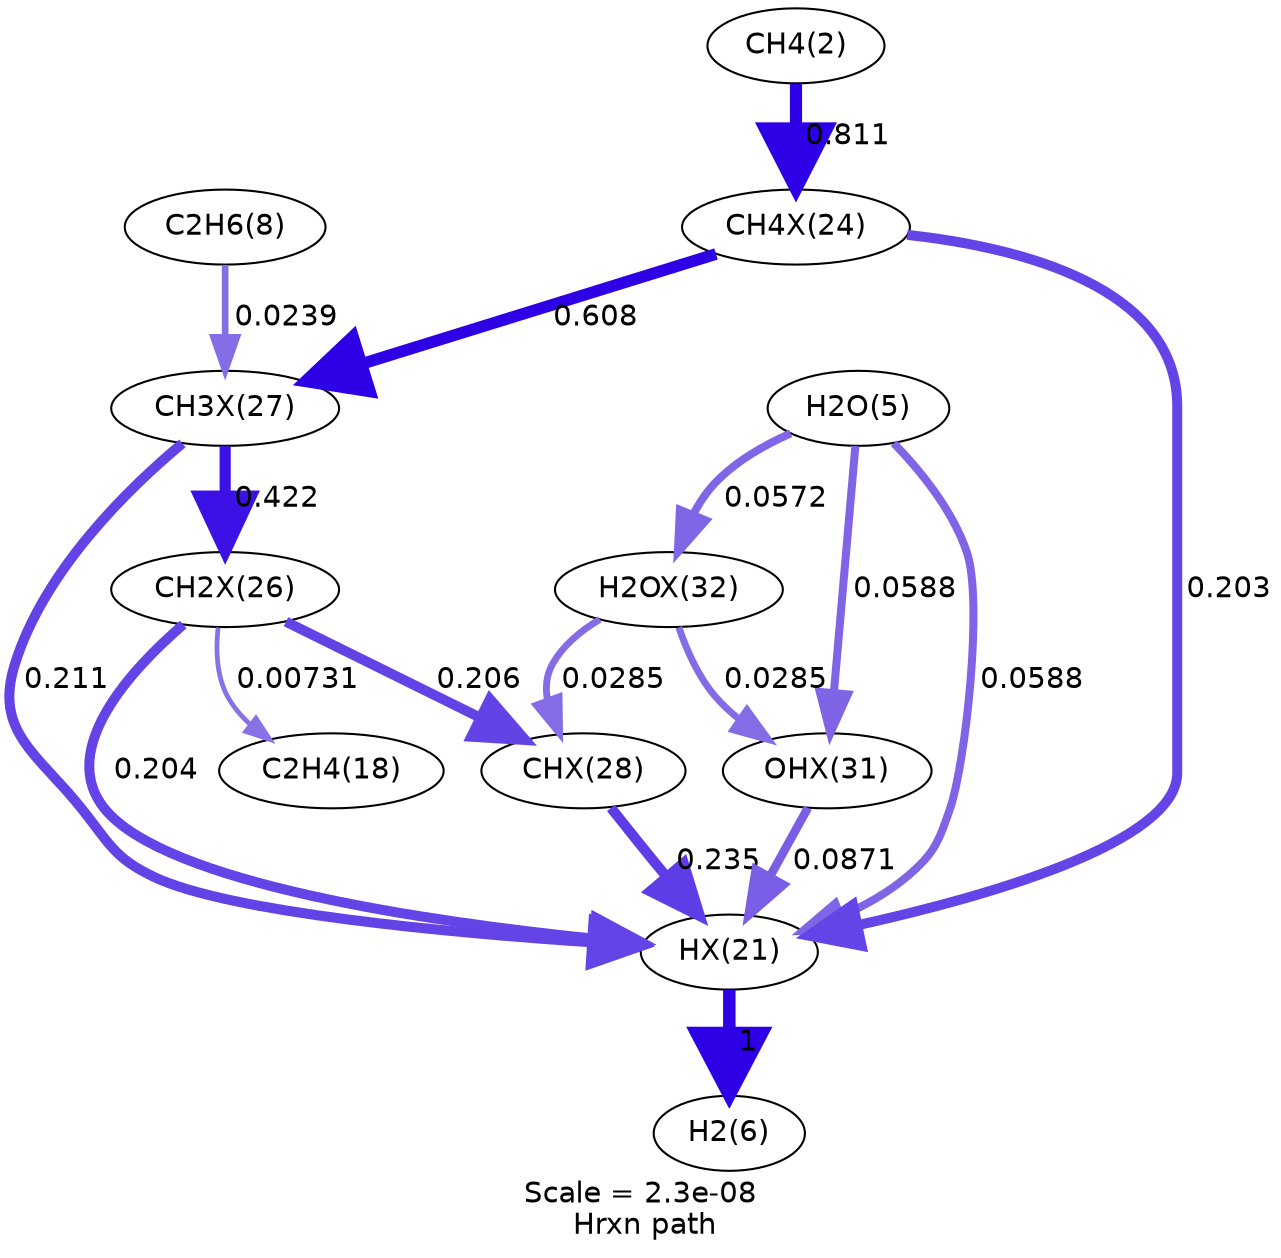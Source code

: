 digraph reaction_paths {
center=1;
s1 -> s27[fontname="Helvetica", penwidth=6, arrowsize=3, color="0.7, 1.5, 0.9"
, label=" 1"];
s7 -> s1[fontname="Helvetica", penwidth=4.82, arrowsize=2.41, color="0.7, 0.711, 0.9"
, label=" 0.211"];
s6 -> s1[fontname="Helvetica", penwidth=4.8, arrowsize=2.4, color="0.7, 0.704, 0.9"
, label=" 0.204"];
s8 -> s1[fontname="Helvetica", penwidth=4.91, arrowsize=2.45, color="0.7, 0.735, 0.9"
, label=" 0.235"];
s11 -> s1[fontname="Helvetica", penwidth=4.16, arrowsize=2.08, color="0.7, 0.587, 0.9"
, label=" 0.0871"];
s26 -> s1[fontname="Helvetica", penwidth=3.86, arrowsize=1.93, color="0.7, 0.559, 0.9"
, label=" 0.0588"];
s4 -> s1[fontname="Helvetica", penwidth=4.8, arrowsize=2.4, color="0.7, 0.703, 0.9"
, label=" 0.203"];
s23 -> s4[fontname="Helvetica", penwidth=5.84, arrowsize=2.92, color="0.7, 1.31, 0.9"
, label=" 0.811"];
s7 -> s6[fontname="Helvetica", penwidth=5.35, arrowsize=2.67, color="0.7, 0.922, 0.9"
, label=" 0.422"];
s4 -> s7[fontname="Helvetica", penwidth=5.62, arrowsize=2.81, color="0.7, 1.11, 0.9"
, label=" 0.608"];
s29 -> s7[fontname="Helvetica", penwidth=3.18, arrowsize=1.59, color="0.7, 0.524, 0.9"
, label=" 0.0239"];
s6 -> s8[fontname="Helvetica", penwidth=4.81, arrowsize=2.4, color="0.7, 0.706, 0.9"
, label=" 0.206"];
s6 -> s39[fontname="Helvetica", penwidth=2.29, arrowsize=1.14, color="0.7, 0.507, 0.9"
, label=" 0.00731"];
s12 -> s8[fontname="Helvetica", penwidth=3.31, arrowsize=1.66, color="0.7, 0.528, 0.9"
, label=" 0.0285"];
s26 -> s11[fontname="Helvetica", penwidth=3.86, arrowsize=1.93, color="0.7, 0.559, 0.9"
, label=" 0.0588"];
s12 -> s11[fontname="Helvetica", penwidth=3.32, arrowsize=1.66, color="0.7, 0.529, 0.9"
, label=" 0.0285"];
s26 -> s12[fontname="Helvetica", penwidth=3.84, arrowsize=1.92, color="0.7, 0.557, 0.9"
, label=" 0.0572"];
s1 [ fontname="Helvetica", label="HX(21)"];
s4 [ fontname="Helvetica", label="CH4X(24)"];
s6 [ fontname="Helvetica", label="CH2X(26)"];
s7 [ fontname="Helvetica", label="CH3X(27)"];
s8 [ fontname="Helvetica", label="CHX(28)"];
s11 [ fontname="Helvetica", label="OHX(31)"];
s12 [ fontname="Helvetica", label="H2OX(32)"];
s23 [ fontname="Helvetica", label="CH4(2)"];
s26 [ fontname="Helvetica", label="H2O(5)"];
s27 [ fontname="Helvetica", label="H2(6)"];
s29 [ fontname="Helvetica", label="C2H6(8)"];
s39 [ fontname="Helvetica", label="C2H4(18)"];
 label = "Scale = 2.3e-08\l Hrxn path";
 fontname = "Helvetica";
}
